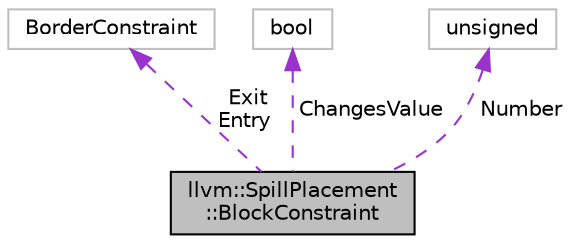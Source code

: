 digraph "llvm::SpillPlacement::BlockConstraint"
{
 // LATEX_PDF_SIZE
  bgcolor="transparent";
  edge [fontname="Helvetica",fontsize="10",labelfontname="Helvetica",labelfontsize="10"];
  node [fontname="Helvetica",fontsize="10",shape=record];
  Node1 [label="llvm::SpillPlacement\l::BlockConstraint",height=0.2,width=0.4,color="black", fillcolor="grey75", style="filled", fontcolor="black",tooltip="BlockConstraint - Entry and exit constraints for a basic block."];
  Node2 -> Node1 [dir="back",color="darkorchid3",fontsize="10",style="dashed",label=" Exit\nEntry" ,fontname="Helvetica"];
  Node2 [label="BorderConstraint",height=0.2,width=0.4,color="grey75",tooltip=" "];
  Node3 -> Node1 [dir="back",color="darkorchid3",fontsize="10",style="dashed",label=" ChangesValue" ,fontname="Helvetica"];
  Node3 [label="bool",height=0.2,width=0.4,color="grey75",tooltip=" "];
  Node4 -> Node1 [dir="back",color="darkorchid3",fontsize="10",style="dashed",label=" Number" ,fontname="Helvetica"];
  Node4 [label="unsigned",height=0.2,width=0.4,color="grey75",tooltip=" "];
}

